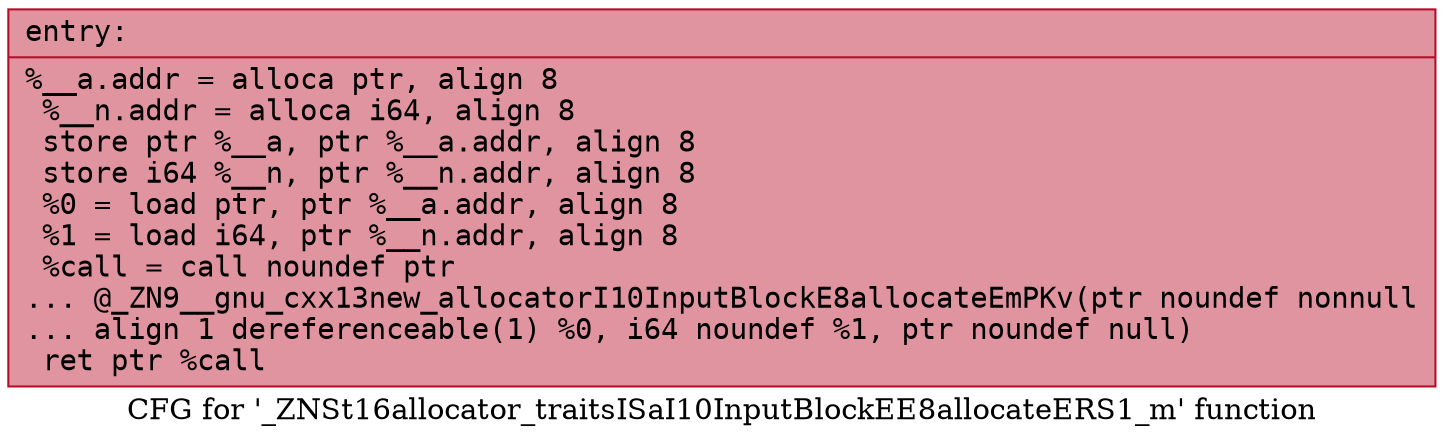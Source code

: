 digraph "CFG for '_ZNSt16allocator_traitsISaI10InputBlockEE8allocateERS1_m' function" {
	label="CFG for '_ZNSt16allocator_traitsISaI10InputBlockEE8allocateERS1_m' function";

	Node0x562c4e56c550 [shape=record,color="#b70d28ff", style=filled, fillcolor="#b70d2870" fontname="Courier",label="{entry:\l|  %__a.addr = alloca ptr, align 8\l  %__n.addr = alloca i64, align 8\l  store ptr %__a, ptr %__a.addr, align 8\l  store i64 %__n, ptr %__n.addr, align 8\l  %0 = load ptr, ptr %__a.addr, align 8\l  %1 = load i64, ptr %__n.addr, align 8\l  %call = call noundef ptr\l... @_ZN9__gnu_cxx13new_allocatorI10InputBlockE8allocateEmPKv(ptr noundef nonnull\l... align 1 dereferenceable(1) %0, i64 noundef %1, ptr noundef null)\l  ret ptr %call\l}"];
}
